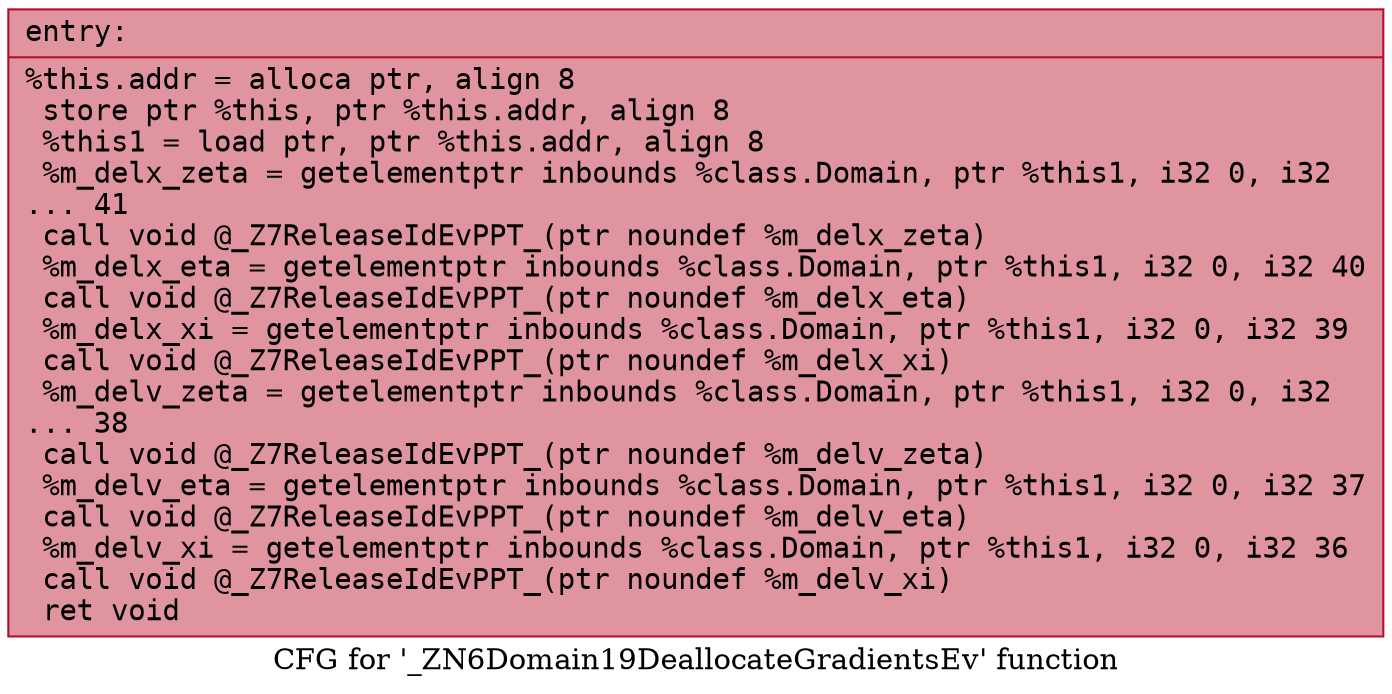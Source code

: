 digraph "CFG for '_ZN6Domain19DeallocateGradientsEv' function" {
	label="CFG for '_ZN6Domain19DeallocateGradientsEv' function";

	Node0x561418c7cf30 [shape=record,color="#b70d28ff", style=filled, fillcolor="#b70d2870" fontname="Courier",label="{entry:\l|  %this.addr = alloca ptr, align 8\l  store ptr %this, ptr %this.addr, align 8\l  %this1 = load ptr, ptr %this.addr, align 8\l  %m_delx_zeta = getelementptr inbounds %class.Domain, ptr %this1, i32 0, i32\l... 41\l  call void @_Z7ReleaseIdEvPPT_(ptr noundef %m_delx_zeta)\l  %m_delx_eta = getelementptr inbounds %class.Domain, ptr %this1, i32 0, i32 40\l  call void @_Z7ReleaseIdEvPPT_(ptr noundef %m_delx_eta)\l  %m_delx_xi = getelementptr inbounds %class.Domain, ptr %this1, i32 0, i32 39\l  call void @_Z7ReleaseIdEvPPT_(ptr noundef %m_delx_xi)\l  %m_delv_zeta = getelementptr inbounds %class.Domain, ptr %this1, i32 0, i32\l... 38\l  call void @_Z7ReleaseIdEvPPT_(ptr noundef %m_delv_zeta)\l  %m_delv_eta = getelementptr inbounds %class.Domain, ptr %this1, i32 0, i32 37\l  call void @_Z7ReleaseIdEvPPT_(ptr noundef %m_delv_eta)\l  %m_delv_xi = getelementptr inbounds %class.Domain, ptr %this1, i32 0, i32 36\l  call void @_Z7ReleaseIdEvPPT_(ptr noundef %m_delv_xi)\l  ret void\l}"];
}
